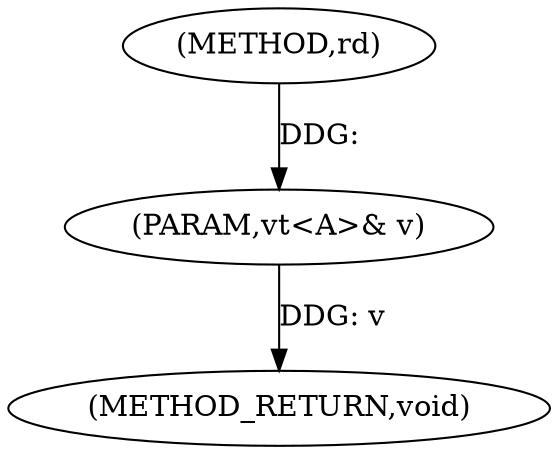 digraph "rd" {  
"1000104" [label = "(METHOD,rd)" ]
"1000107" [label = "(METHOD_RETURN,void)" ]
"1000105" [label = "(PARAM,vt<A>& v)" ]
  "1000105" -> "1000107"  [ label = "DDG: v"] 
  "1000104" -> "1000105"  [ label = "DDG: "] 
}
